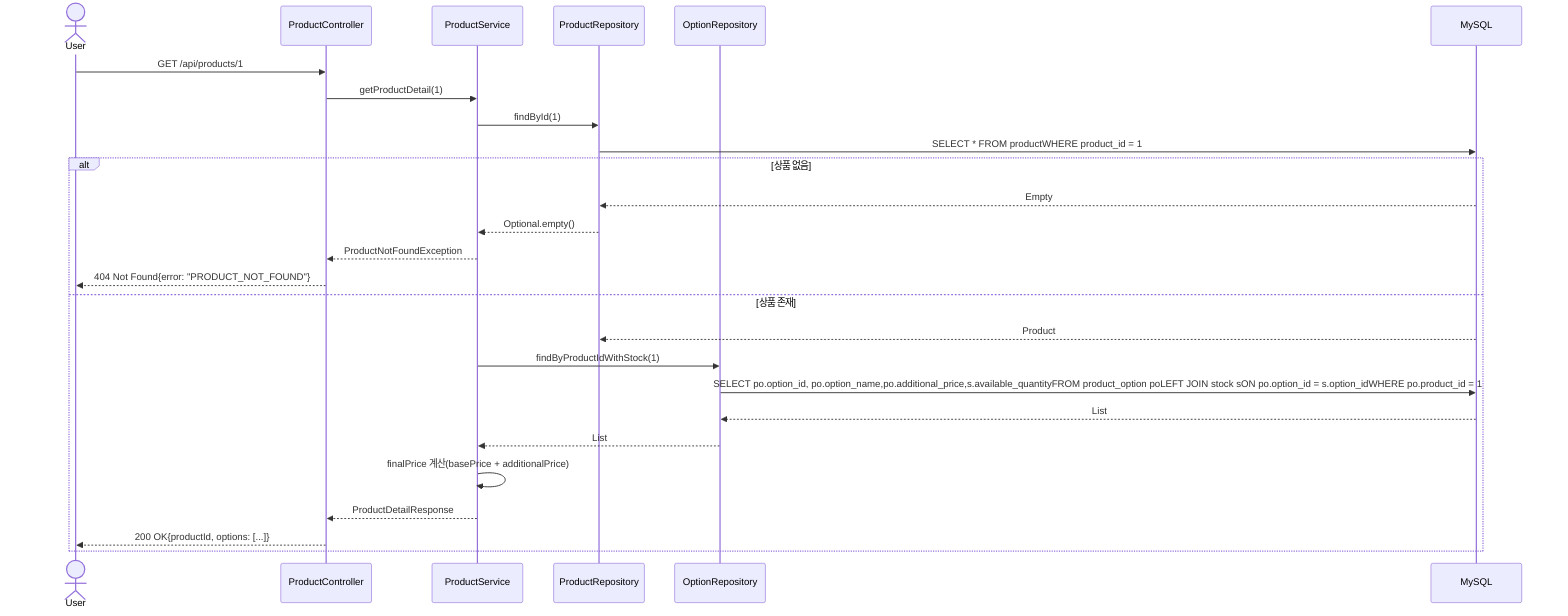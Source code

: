 sequenceDiagram
    actor User
    participant API as ProductController
    participant Service as ProductService
    participant ProdRepo as ProductRepository
    participant OptRepo as OptionRepository
    participant DB as MySQL

    User->>API: GET /api/products/1
    API->>Service: getProductDetail(1)

    Service->>ProdRepo: findById(1)
    ProdRepo->>DB: SELECT * FROM productWHERE product_id = 1

    alt 상품 없음
        DB-->>ProdRepo: Empty
        ProdRepo-->>Service: Optional.empty()
        Service-->>API: ProductNotFoundException
        API-->>User: 404 Not Found{error: "PRODUCT_NOT_FOUND"}
    else 상품 존재
        DB-->>ProdRepo: Product

        Service->>OptRepo: findByProductIdWithStock(1)
        OptRepo->>DB: SELECT po.option_id, po.option_name,po.additional_price,s.available_quantityFROM product_option poLEFT JOIN stock sON po.option_id = s.option_idWHERE po.product_id = 1

        DB-->>OptRepo: List
        OptRepo-->>Service: List

        Service->>Service: finalPrice 계산(basePrice + additionalPrice)
        Service-->>API: ProductDetailResponse
        API-->>User: 200 OK{productId, options: [...]}
    end
